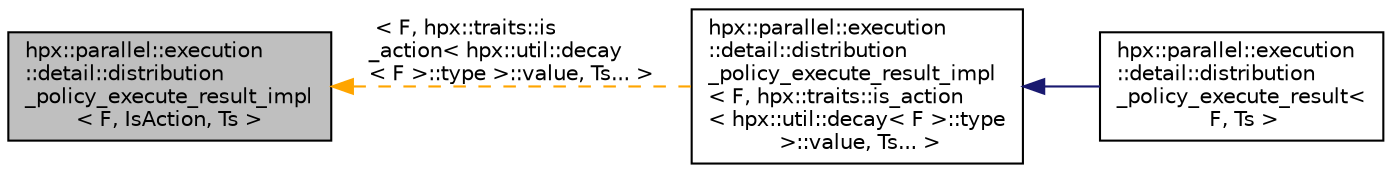 digraph "hpx::parallel::execution::detail::distribution_policy_execute_result_impl&lt; F, IsAction, Ts &gt;"
{
  edge [fontname="Helvetica",fontsize="10",labelfontname="Helvetica",labelfontsize="10"];
  node [fontname="Helvetica",fontsize="10",shape=record];
  rankdir="LR";
  Node0 [label="hpx::parallel::execution\l::detail::distribution\l_policy_execute_result_impl\l\< F, IsAction, Ts \>",height=0.2,width=0.4,color="black", fillcolor="grey75", style="filled", fontcolor="black"];
  Node0 -> Node1 [dir="back",color="orange",fontsize="10",style="dashed",label=" \< F, hpx::traits::is\l_action\< hpx::util::decay\l\< F \>::type \>::value, Ts... \>" ,fontname="Helvetica"];
  Node1 [label="hpx::parallel::execution\l::detail::distribution\l_policy_execute_result_impl\l\< F, hpx::traits::is_action\l\< hpx::util::decay\< F \>::type\l \>::value, Ts... \>",height=0.2,width=0.4,color="black", fillcolor="white", style="filled",URL="$de/d15/structhpx_1_1parallel_1_1execution_1_1detail_1_1distribution__policy__execute__result__impl.html"];
  Node1 -> Node2 [dir="back",color="midnightblue",fontsize="10",style="solid",fontname="Helvetica"];
  Node2 [label="hpx::parallel::execution\l::detail::distribution\l_policy_execute_result\<\l F, Ts \>",height=0.2,width=0.4,color="black", fillcolor="white", style="filled",URL="$da/d16/structhpx_1_1parallel_1_1execution_1_1detail_1_1distribution__policy__execute__result.html"];
}
